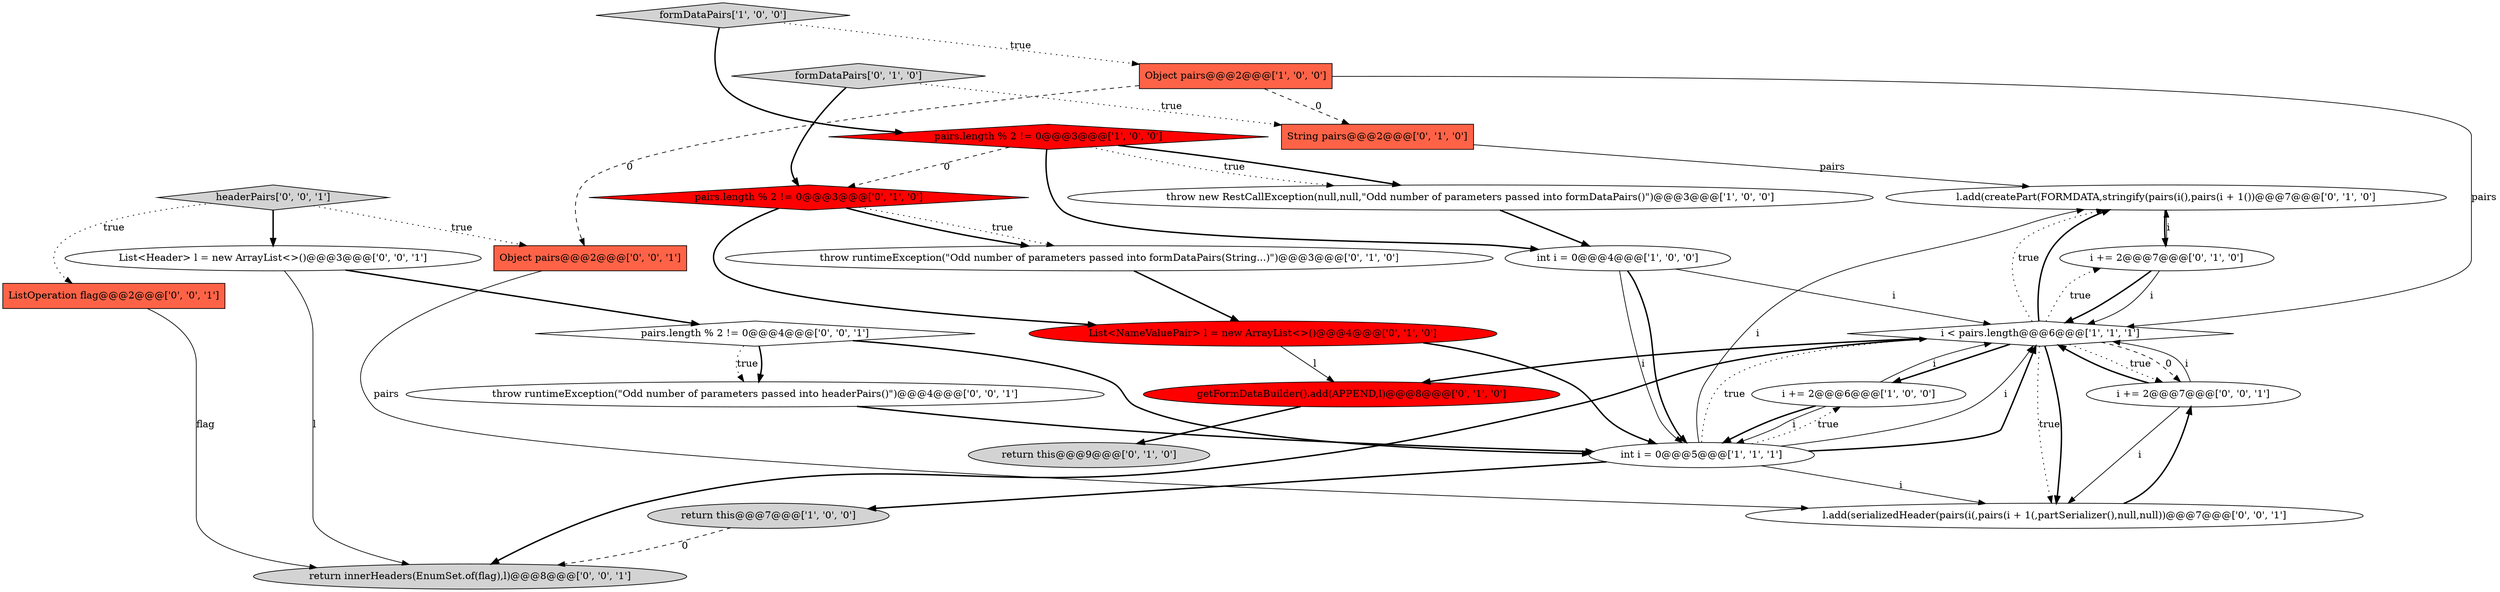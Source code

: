 digraph {
14 [style = filled, label = "l.add(createPart(FORMDATA,stringify(pairs(i(),pairs(i + 1())@@@7@@@['0', '1', '0']", fillcolor = white, shape = ellipse image = "AAA0AAABBB2BBB"];
22 [style = filled, label = "i += 2@@@7@@@['0', '0', '1']", fillcolor = white, shape = ellipse image = "AAA0AAABBB3BBB"];
25 [style = filled, label = "ListOperation flag@@@2@@@['0', '0', '1']", fillcolor = tomato, shape = box image = "AAA0AAABBB3BBB"];
9 [style = filled, label = "throw runtimeException(\"Odd number of parameters passed into formDataPairs(String...)\")@@@3@@@['0', '1', '0']", fillcolor = white, shape = ellipse image = "AAA0AAABBB2BBB"];
16 [style = filled, label = "String pairs@@@2@@@['0', '1', '0']", fillcolor = tomato, shape = box image = "AAA1AAABBB2BBB"];
24 [style = filled, label = "headerPairs['0', '0', '1']", fillcolor = lightgray, shape = diamond image = "AAA0AAABBB3BBB"];
6 [style = filled, label = "i < pairs.length@@@6@@@['1', '1', '1']", fillcolor = white, shape = diamond image = "AAA0AAABBB1BBB"];
17 [style = filled, label = "pairs.length % 2 != 0@@@3@@@['0', '1', '0']", fillcolor = red, shape = diamond image = "AAA1AAABBB2BBB"];
2 [style = filled, label = "throw new RestCallException(null,null,\"Odd number of parameters passed into formDataPairs()\")@@@3@@@['1', '0', '0']", fillcolor = white, shape = ellipse image = "AAA0AAABBB1BBB"];
15 [style = filled, label = "return this@@@9@@@['0', '1', '0']", fillcolor = lightgray, shape = ellipse image = "AAA0AAABBB2BBB"];
5 [style = filled, label = "i += 2@@@6@@@['1', '0', '0']", fillcolor = white, shape = ellipse image = "AAA0AAABBB1BBB"];
7 [style = filled, label = "int i = 0@@@4@@@['1', '0', '0']", fillcolor = white, shape = ellipse image = "AAA0AAABBB1BBB"];
10 [style = filled, label = "i += 2@@@7@@@['0', '1', '0']", fillcolor = white, shape = ellipse image = "AAA0AAABBB2BBB"];
20 [style = filled, label = "l.add(serializedHeader(pairs(i(,pairs(i + 1(,partSerializer(),null,null))@@@7@@@['0', '0', '1']", fillcolor = white, shape = ellipse image = "AAA0AAABBB3BBB"];
1 [style = filled, label = "Object pairs@@@2@@@['1', '0', '0']", fillcolor = tomato, shape = box image = "AAA1AAABBB1BBB"];
21 [style = filled, label = "pairs.length % 2 != 0@@@4@@@['0', '0', '1']", fillcolor = white, shape = diamond image = "AAA0AAABBB3BBB"];
4 [style = filled, label = "return this@@@7@@@['1', '0', '0']", fillcolor = lightgray, shape = ellipse image = "AAA0AAABBB1BBB"];
8 [style = filled, label = "int i = 0@@@5@@@['1', '1', '1']", fillcolor = white, shape = ellipse image = "AAA0AAABBB1BBB"];
19 [style = filled, label = "throw runtimeException(\"Odd number of parameters passed into headerPairs()\")@@@4@@@['0', '0', '1']", fillcolor = white, shape = ellipse image = "AAA0AAABBB3BBB"];
18 [style = filled, label = "return innerHeaders(EnumSet.of(flag),l)@@@8@@@['0', '0', '1']", fillcolor = lightgray, shape = ellipse image = "AAA0AAABBB3BBB"];
23 [style = filled, label = "List<Header> l = new ArrayList<>()@@@3@@@['0', '0', '1']", fillcolor = white, shape = ellipse image = "AAA0AAABBB3BBB"];
12 [style = filled, label = "formDataPairs['0', '1', '0']", fillcolor = lightgray, shape = diamond image = "AAA0AAABBB2BBB"];
11 [style = filled, label = "List<NameValuePair> l = new ArrayList<>()@@@4@@@['0', '1', '0']", fillcolor = red, shape = ellipse image = "AAA1AAABBB2BBB"];
26 [style = filled, label = "Object pairs@@@2@@@['0', '0', '1']", fillcolor = tomato, shape = box image = "AAA0AAABBB3BBB"];
3 [style = filled, label = "pairs.length % 2 != 0@@@3@@@['1', '0', '0']", fillcolor = red, shape = diamond image = "AAA1AAABBB1BBB"];
13 [style = filled, label = "getFormDataBuilder().add(APPEND,l)@@@8@@@['0', '1', '0']", fillcolor = red, shape = ellipse image = "AAA1AAABBB2BBB"];
0 [style = filled, label = "formDataPairs['1', '0', '0']", fillcolor = lightgray, shape = diamond image = "AAA0AAABBB1BBB"];
0->3 [style = bold, label=""];
4->18 [style = dashed, label="0"];
5->8 [style = bold, label=""];
3->17 [style = dashed, label="0"];
9->11 [style = bold, label=""];
21->19 [style = bold, label=""];
24->25 [style = dotted, label="true"];
1->26 [style = dashed, label="0"];
6->18 [style = bold, label=""];
22->6 [style = solid, label="i"];
17->9 [style = bold, label=""];
1->6 [style = solid, label="pairs"];
26->20 [style = solid, label="pairs"];
12->17 [style = bold, label=""];
21->8 [style = bold, label=""];
14->10 [style = bold, label=""];
8->20 [style = solid, label="i"];
16->14 [style = solid, label="pairs"];
8->6 [style = bold, label=""];
6->22 [style = dotted, label="true"];
7->8 [style = bold, label=""];
24->23 [style = bold, label=""];
10->6 [style = bold, label=""];
6->22 [style = dashed, label="0"];
10->6 [style = solid, label="i"];
25->18 [style = solid, label="flag"];
19->8 [style = bold, label=""];
6->20 [style = dotted, label="true"];
20->22 [style = bold, label=""];
22->20 [style = solid, label="i"];
6->14 [style = bold, label=""];
6->10 [style = dotted, label="true"];
6->20 [style = bold, label=""];
6->5 [style = bold, label=""];
11->13 [style = solid, label="l"];
6->14 [style = dotted, label="true"];
8->6 [style = dotted, label="true"];
3->2 [style = bold, label=""];
12->16 [style = dotted, label="true"];
8->14 [style = solid, label="i"];
8->5 [style = dotted, label="true"];
24->26 [style = dotted, label="true"];
3->7 [style = bold, label=""];
23->21 [style = bold, label=""];
1->16 [style = dashed, label="0"];
6->13 [style = bold, label=""];
23->18 [style = solid, label="l"];
17->9 [style = dotted, label="true"];
21->19 [style = dotted, label="true"];
11->8 [style = bold, label=""];
22->6 [style = bold, label=""];
7->6 [style = solid, label="i"];
13->15 [style = bold, label=""];
2->7 [style = bold, label=""];
8->4 [style = bold, label=""];
10->14 [style = solid, label="i"];
7->8 [style = solid, label="i"];
5->6 [style = solid, label="i"];
8->6 [style = solid, label="i"];
3->2 [style = dotted, label="true"];
0->1 [style = dotted, label="true"];
17->11 [style = bold, label=""];
5->8 [style = solid, label="i"];
}
